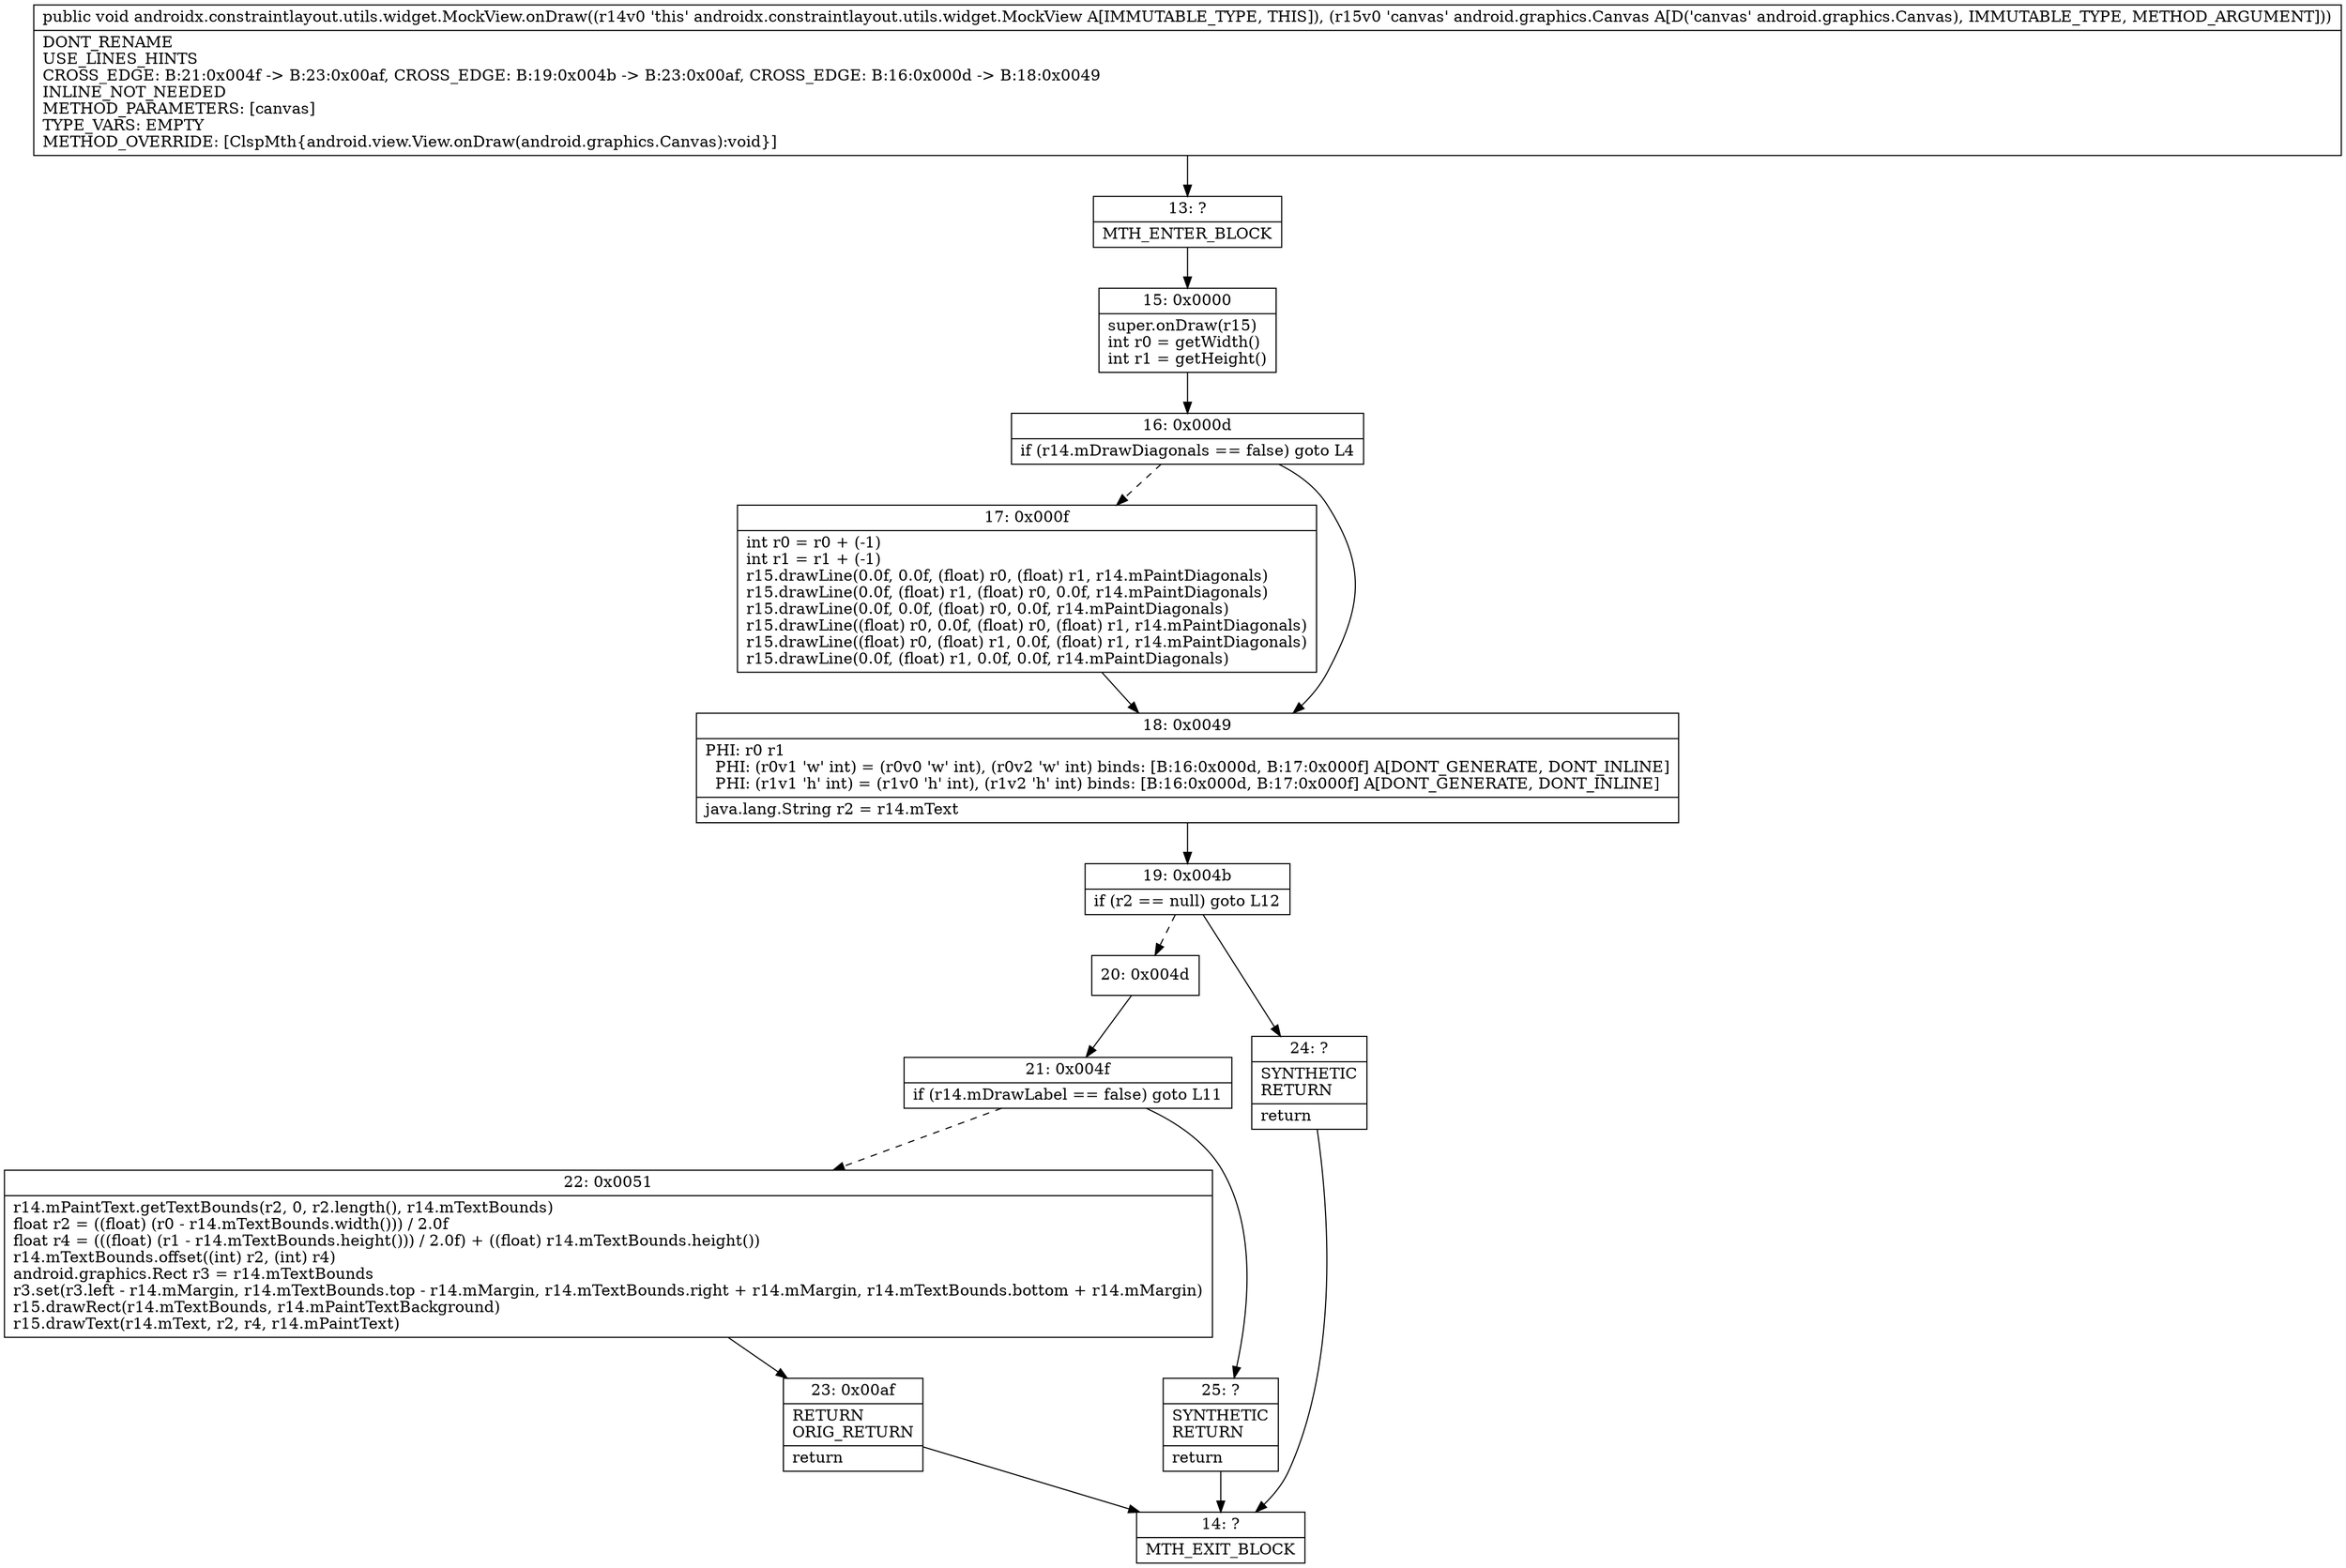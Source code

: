 digraph "CFG forandroidx.constraintlayout.utils.widget.MockView.onDraw(Landroid\/graphics\/Canvas;)V" {
Node_13 [shape=record,label="{13\:\ ?|MTH_ENTER_BLOCK\l}"];
Node_15 [shape=record,label="{15\:\ 0x0000|super.onDraw(r15)\lint r0 = getWidth()\lint r1 = getHeight()\l}"];
Node_16 [shape=record,label="{16\:\ 0x000d|if (r14.mDrawDiagonals == false) goto L4\l}"];
Node_17 [shape=record,label="{17\:\ 0x000f|int r0 = r0 + (\-1)\lint r1 = r1 + (\-1)\lr15.drawLine(0.0f, 0.0f, (float) r0, (float) r1, r14.mPaintDiagonals)\lr15.drawLine(0.0f, (float) r1, (float) r0, 0.0f, r14.mPaintDiagonals)\lr15.drawLine(0.0f, 0.0f, (float) r0, 0.0f, r14.mPaintDiagonals)\lr15.drawLine((float) r0, 0.0f, (float) r0, (float) r1, r14.mPaintDiagonals)\lr15.drawLine((float) r0, (float) r1, 0.0f, (float) r1, r14.mPaintDiagonals)\lr15.drawLine(0.0f, (float) r1, 0.0f, 0.0f, r14.mPaintDiagonals)\l}"];
Node_18 [shape=record,label="{18\:\ 0x0049|PHI: r0 r1 \l  PHI: (r0v1 'w' int) = (r0v0 'w' int), (r0v2 'w' int) binds: [B:16:0x000d, B:17:0x000f] A[DONT_GENERATE, DONT_INLINE]\l  PHI: (r1v1 'h' int) = (r1v0 'h' int), (r1v2 'h' int) binds: [B:16:0x000d, B:17:0x000f] A[DONT_GENERATE, DONT_INLINE]\l|java.lang.String r2 = r14.mText\l}"];
Node_19 [shape=record,label="{19\:\ 0x004b|if (r2 == null) goto L12\l}"];
Node_20 [shape=record,label="{20\:\ 0x004d}"];
Node_21 [shape=record,label="{21\:\ 0x004f|if (r14.mDrawLabel == false) goto L11\l}"];
Node_22 [shape=record,label="{22\:\ 0x0051|r14.mPaintText.getTextBounds(r2, 0, r2.length(), r14.mTextBounds)\lfloat r2 = ((float) (r0 \- r14.mTextBounds.width())) \/ 2.0f\lfloat r4 = (((float) (r1 \- r14.mTextBounds.height())) \/ 2.0f) + ((float) r14.mTextBounds.height())\lr14.mTextBounds.offset((int) r2, (int) r4)\landroid.graphics.Rect r3 = r14.mTextBounds\lr3.set(r3.left \- r14.mMargin, r14.mTextBounds.top \- r14.mMargin, r14.mTextBounds.right + r14.mMargin, r14.mTextBounds.bottom + r14.mMargin)\lr15.drawRect(r14.mTextBounds, r14.mPaintTextBackground)\lr15.drawText(r14.mText, r2, r4, r14.mPaintText)\l}"];
Node_23 [shape=record,label="{23\:\ 0x00af|RETURN\lORIG_RETURN\l|return\l}"];
Node_14 [shape=record,label="{14\:\ ?|MTH_EXIT_BLOCK\l}"];
Node_25 [shape=record,label="{25\:\ ?|SYNTHETIC\lRETURN\l|return\l}"];
Node_24 [shape=record,label="{24\:\ ?|SYNTHETIC\lRETURN\l|return\l}"];
MethodNode[shape=record,label="{public void androidx.constraintlayout.utils.widget.MockView.onDraw((r14v0 'this' androidx.constraintlayout.utils.widget.MockView A[IMMUTABLE_TYPE, THIS]), (r15v0 'canvas' android.graphics.Canvas A[D('canvas' android.graphics.Canvas), IMMUTABLE_TYPE, METHOD_ARGUMENT]))  | DONT_RENAME\lUSE_LINES_HINTS\lCROSS_EDGE: B:21:0x004f \-\> B:23:0x00af, CROSS_EDGE: B:19:0x004b \-\> B:23:0x00af, CROSS_EDGE: B:16:0x000d \-\> B:18:0x0049\lINLINE_NOT_NEEDED\lMETHOD_PARAMETERS: [canvas]\lTYPE_VARS: EMPTY\lMETHOD_OVERRIDE: [ClspMth\{android.view.View.onDraw(android.graphics.Canvas):void\}]\l}"];
MethodNode -> Node_13;Node_13 -> Node_15;
Node_15 -> Node_16;
Node_16 -> Node_17[style=dashed];
Node_16 -> Node_18;
Node_17 -> Node_18;
Node_18 -> Node_19;
Node_19 -> Node_20[style=dashed];
Node_19 -> Node_24;
Node_20 -> Node_21;
Node_21 -> Node_22[style=dashed];
Node_21 -> Node_25;
Node_22 -> Node_23;
Node_23 -> Node_14;
Node_25 -> Node_14;
Node_24 -> Node_14;
}

